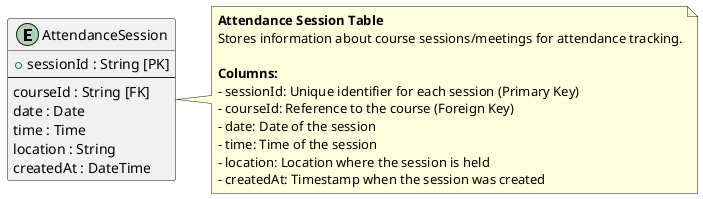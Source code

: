 @startuml
' Attendance Session Table Structure

skinparam entity {
  BackgroundColor #f06292
  BorderColor black
  FontColor black
}

entity "AttendanceSession" as AttendanceSession {
  + sessionId : String [PK]
  --
  courseId : String [FK]
  date : Date
  time : Time
  location : String
  createdAt : DateTime
}

note right of AttendanceSession
  **Attendance Session Table**
  Stores information about course sessions/meetings for attendance tracking.
  
  **Columns:**
  - sessionId: Unique identifier for each session (Primary Key)
  - courseId: Reference to the course (Foreign Key)
  - date: Date of the session
  - time: Time of the session
  - location: Location where the session is held
  - createdAt: Timestamp when the session was created
end note

@enduml
